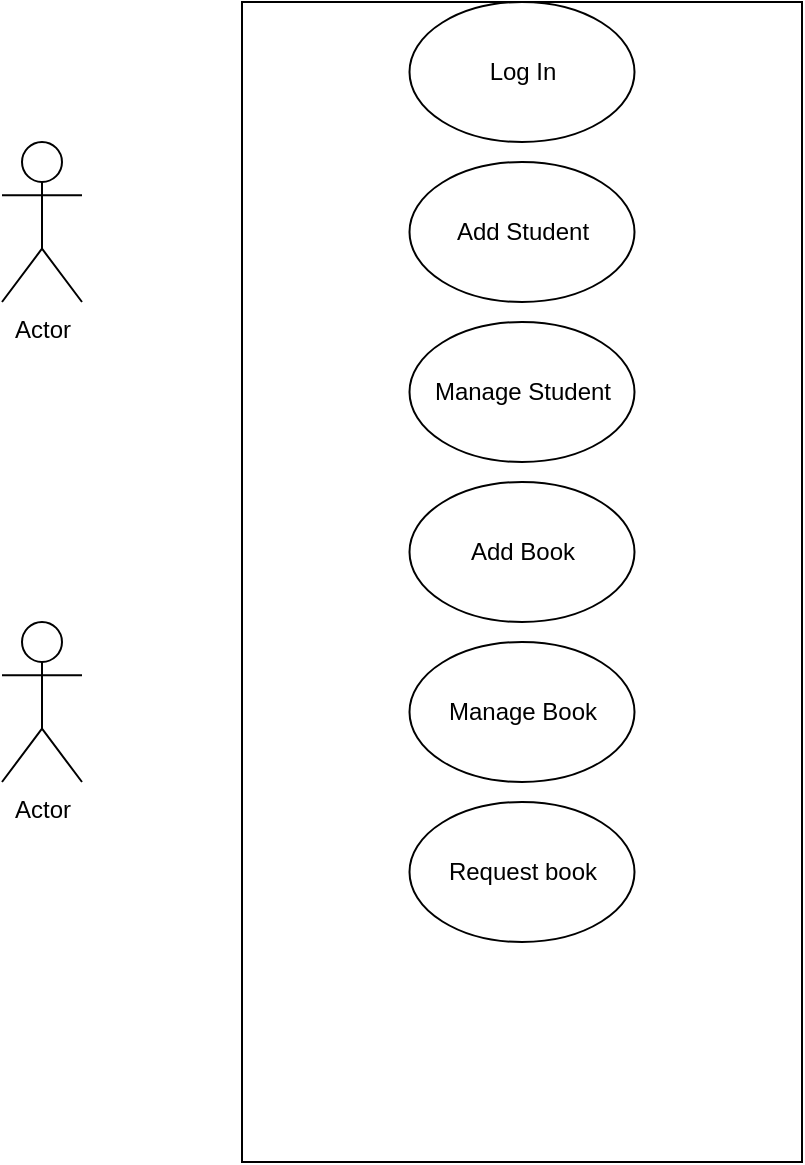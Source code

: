 <mxfile version="22.1.0" type="github">
  <diagram name="Page-1" id="JqbXBvx72ZZyYqK1889p">
    <mxGraphModel dx="880" dy="468" grid="1" gridSize="10" guides="1" tooltips="1" connect="1" arrows="1" fold="1" page="1" pageScale="1" pageWidth="850" pageHeight="1100" math="0" shadow="0">
      <root>
        <mxCell id="0" />
        <mxCell id="1" parent="0" />
        <mxCell id="itMkBh5yz5OK9GTrzqtW-1" value="Actor" style="shape=umlActor;verticalLabelPosition=bottom;verticalAlign=top;html=1;outlineConnect=0;" vertex="1" parent="1">
          <mxGeometry x="160" y="160" width="40" height="80" as="geometry" />
        </mxCell>
        <mxCell id="itMkBh5yz5OK9GTrzqtW-2" value="Actor" style="shape=umlActor;verticalLabelPosition=bottom;verticalAlign=top;html=1;outlineConnect=0;" vertex="1" parent="1">
          <mxGeometry x="160" y="400" width="40" height="80" as="geometry" />
        </mxCell>
        <mxCell id="itMkBh5yz5OK9GTrzqtW-7" value="" style="rounded=0;whiteSpace=wrap;html=1;fillColor=none;" vertex="1" parent="1">
          <mxGeometry x="280" y="90" width="280" height="580" as="geometry" />
        </mxCell>
        <mxCell id="itMkBh5yz5OK9GTrzqtW-8" value="Log In" style="ellipse;whiteSpace=wrap;html=1;fillColor=none;" vertex="1" parent="1">
          <mxGeometry x="363.75" y="90" width="112.5" height="70" as="geometry" />
        </mxCell>
        <mxCell id="itMkBh5yz5OK9GTrzqtW-9" value="Add Student" style="ellipse;whiteSpace=wrap;html=1;fillColor=none;" vertex="1" parent="1">
          <mxGeometry x="363.75" y="170" width="112.5" height="70" as="geometry" />
        </mxCell>
        <mxCell id="itMkBh5yz5OK9GTrzqtW-10" value="Manage Student" style="ellipse;whiteSpace=wrap;html=1;fillColor=none;" vertex="1" parent="1">
          <mxGeometry x="363.75" y="250" width="112.5" height="70" as="geometry" />
        </mxCell>
        <mxCell id="itMkBh5yz5OK9GTrzqtW-13" value="Add Book" style="ellipse;whiteSpace=wrap;html=1;fillColor=none;" vertex="1" parent="1">
          <mxGeometry x="363.75" y="330" width="112.5" height="70" as="geometry" />
        </mxCell>
        <mxCell id="itMkBh5yz5OK9GTrzqtW-16" value="Manage Book" style="ellipse;whiteSpace=wrap;html=1;fillColor=none;" vertex="1" parent="1">
          <mxGeometry x="363.75" y="410" width="112.5" height="70" as="geometry" />
        </mxCell>
        <mxCell id="itMkBh5yz5OK9GTrzqtW-17" value="Request book" style="ellipse;whiteSpace=wrap;html=1;fillColor=none;" vertex="1" parent="1">
          <mxGeometry x="363.75" y="490" width="112.5" height="70" as="geometry" />
        </mxCell>
      </root>
    </mxGraphModel>
  </diagram>
</mxfile>
